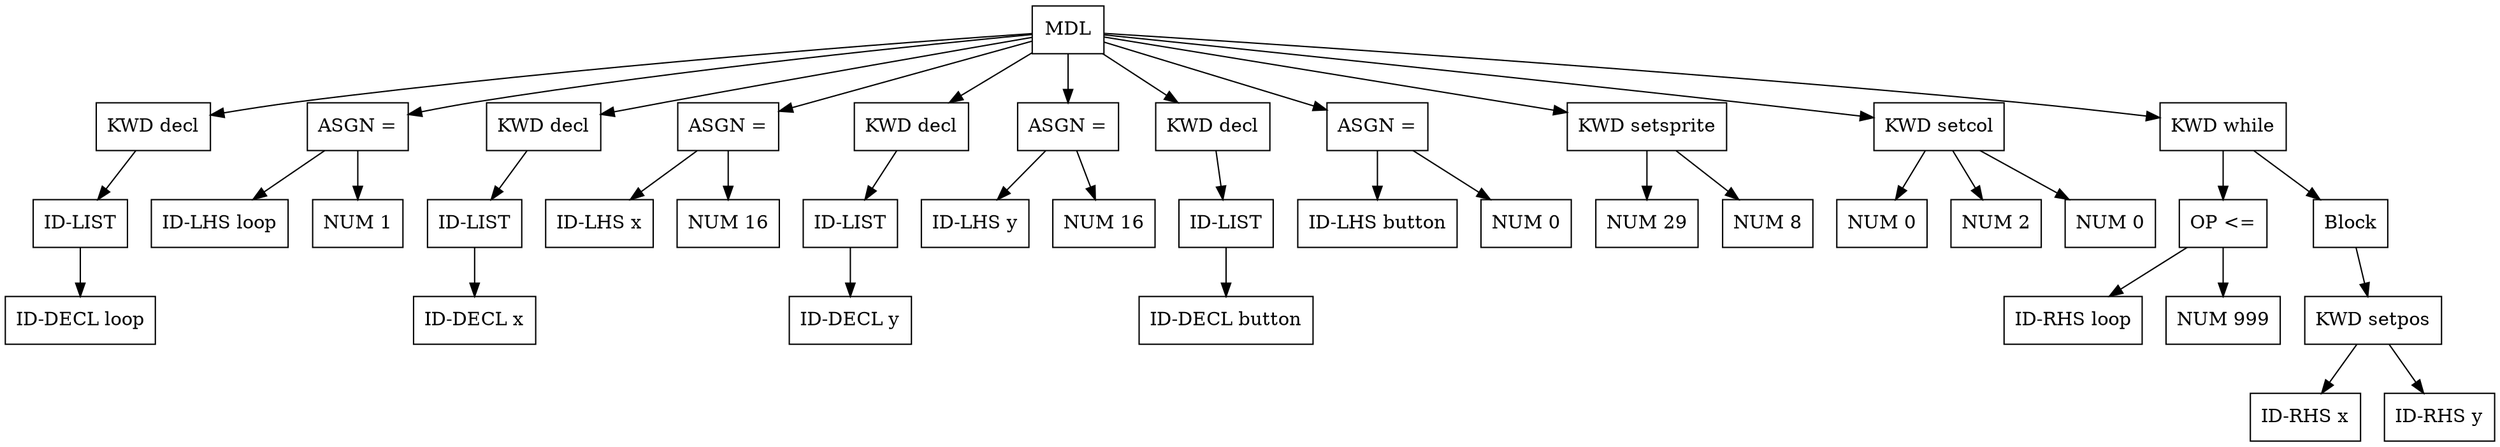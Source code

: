 digraph G {
node [shape = circle];
node249 [ uuid = "9a968597-084c-44f4-aaa5-359dd846b251" shape = "record" label = "MDL " ];
node250 [ uuid = "b763a806-a65d-49a1-bace-fd5edb01a0d8" shape = "record" label = "KWD decl" ];
node251 [ uuid = "42df2b19-389e-4cc2-ae27-76eba9c1ef78" shape = "record" label = "ID-LIST " ];
node252 [ uuid = "9ffad9e0-2621-4517-9a01-163aa9f494da" shape = "record" label = "ID-DECL loop" ];
node251 -> node252;
node250 -> node251;
node249 -> node250;
node254 [ uuid = "63e64df2-13fd-4a60-8e44-b42ef5e8d0ff" shape = "record" label = "ASGN =" ];
node253 [ uuid = "0a8dec21-13da-4064-8059-4478a5a93cb6" shape = "record" label = "ID-LHS loop" ];
node254 -> node253;
node255 [ uuid = "bb4d300e-4397-4309-9b72-1c9eb9382472" shape = "record" label = "NUM 1" ];
node254 -> node255;
node249 -> node254;
node256 [ uuid = "d84c4a18-1832-43bf-ac04-bf821a78a095" shape = "record" label = "KWD decl" ];
node257 [ uuid = "8c88e90c-af9c-41a0-8101-e879b154cf0f" shape = "record" label = "ID-LIST " ];
node258 [ uuid = "7a8a9c5f-1078-456f-b953-df44f24f13a8" shape = "record" label = "ID-DECL x" ];
node257 -> node258;
node256 -> node257;
node249 -> node256;
node260 [ uuid = "44a8cb27-e700-4251-8c45-41726186c53b" shape = "record" label = "ASGN =" ];
node259 [ uuid = "ad6dd132-83cd-4be0-952f-a10da1f9b4c1" shape = "record" label = "ID-LHS x" ];
node260 -> node259;
node261 [ uuid = "184145e0-af5f-40d2-93c0-719806f7d87f" shape = "record" label = "NUM 16" ];
node260 -> node261;
node249 -> node260;
node262 [ uuid = "98bf3f17-23c2-480f-8f66-9684a91037a4" shape = "record" label = "KWD decl" ];
node263 [ uuid = "e23d2a32-d4ad-488c-b980-c87295e7e094" shape = "record" label = "ID-LIST " ];
node264 [ uuid = "3dd83505-fb94-4b68-a19c-5e94f2986273" shape = "record" label = "ID-DECL y" ];
node263 -> node264;
node262 -> node263;
node249 -> node262;
node266 [ uuid = "6fbc6f47-7483-4188-869c-97c4fb3b93fd" shape = "record" label = "ASGN =" ];
node265 [ uuid = "be99bf16-d972-461e-a40f-0cd66ce442fd" shape = "record" label = "ID-LHS y" ];
node266 -> node265;
node267 [ uuid = "309a0af1-f23e-4cac-b6b4-2063aefae6ae" shape = "record" label = "NUM 16" ];
node266 -> node267;
node249 -> node266;
node268 [ uuid = "eb9fddfd-04eb-4d66-8f06-971c83e1bff5" shape = "record" label = "KWD decl" ];
node269 [ uuid = "71b93980-1203-4e5a-b614-f29434c6ccb3" shape = "record" label = "ID-LIST " ];
node270 [ uuid = "182edc89-5d60-4440-af0b-042297121188" shape = "record" label = "ID-DECL button" ];
node269 -> node270;
node268 -> node269;
node249 -> node268;
node272 [ uuid = "17b2409d-5232-4631-ba82-7da3aea9e0de" shape = "record" label = "ASGN =" ];
node271 [ uuid = "6133852d-6291-4d2d-a3ed-1aa01dbd4ae9" shape = "record" label = "ID-LHS button" ];
node272 -> node271;
node273 [ uuid = "1a7e37e0-4b8b-433f-8e2b-f37d3a9293d3" shape = "record" label = "NUM 0" ];
node272 -> node273;
node249 -> node272;
node274 [ uuid = "30c1ceca-1c16-4f0b-9c8a-2e99bc390f7d" shape = "record" label = "KWD setsprite" ];
node275 [ uuid = "2348286b-04e9-428c-8431-8e18430e92e5" shape = "record" label = "NUM 29" ];
node274 -> node275;
node276 [ uuid = "8377f787-4c0f-4a56-a1b9-b5a58f493eae" shape = "record" label = "NUM 8" ];
node274 -> node276;
node249 -> node274;
node277 [ uuid = "e4243aba-4e93-49f4-893d-d9446934f52d" shape = "record" label = "KWD setcol" ];
node278 [ uuid = "a6776c95-e858-45ac-8caa-b1d3b9d40365" shape = "record" label = "NUM 0" ];
node277 -> node278;
node279 [ uuid = "983e8665-7fa2-437a-b8e9-43e8f383f31b" shape = "record" label = "NUM 2" ];
node277 -> node279;
node280 [ uuid = "1696b013-d34c-4aaf-b6ff-1376b220d6a9" shape = "record" label = "NUM 0" ];
node277 -> node280;
node249 -> node277;
node281 [ uuid = "3a933657-97c3-4925-a2f9-73d1649bd61e" shape = "record" label = "KWD while" ];
node283 [ uuid = "3eb6f53d-8c24-48de-9ea3-cc436044d91c" shape = "record" label = "OP \<=" ];
node282 [ uuid = "32c7f551-53c4-43bd-9f05-d195519549e9" shape = "record" label = "ID-RHS loop" ];
node283 -> node282;
node284 [ uuid = "bc4abaf5-eabb-439b-b8dd-bdb323e35293" shape = "record" label = "NUM 999" ];
node283 -> node284;
node281 -> node283;
node285 [ uuid = "2e25034b-1c59-495c-b157-8cbca7189219" shape = "record" label = "Block " ];
node286 [ uuid = "12c1bc88-74bd-4bcb-b2d5-c53c44fa1490" shape = "record" label = "KWD setpos" ];
node287 [ uuid = "52e15226-3119-48c3-8298-5a3f6e465083" shape = "record" label = "ID-RHS x" ];
node286 -> node287;
node288 [ uuid = "bb634819-3f63-4f31-b4ca-7b26f3997f27" shape = "record" label = "ID-RHS y" ];
node286 -> node288;
node285 -> node286;
node281 -> node285;
node249 -> node281;
}
